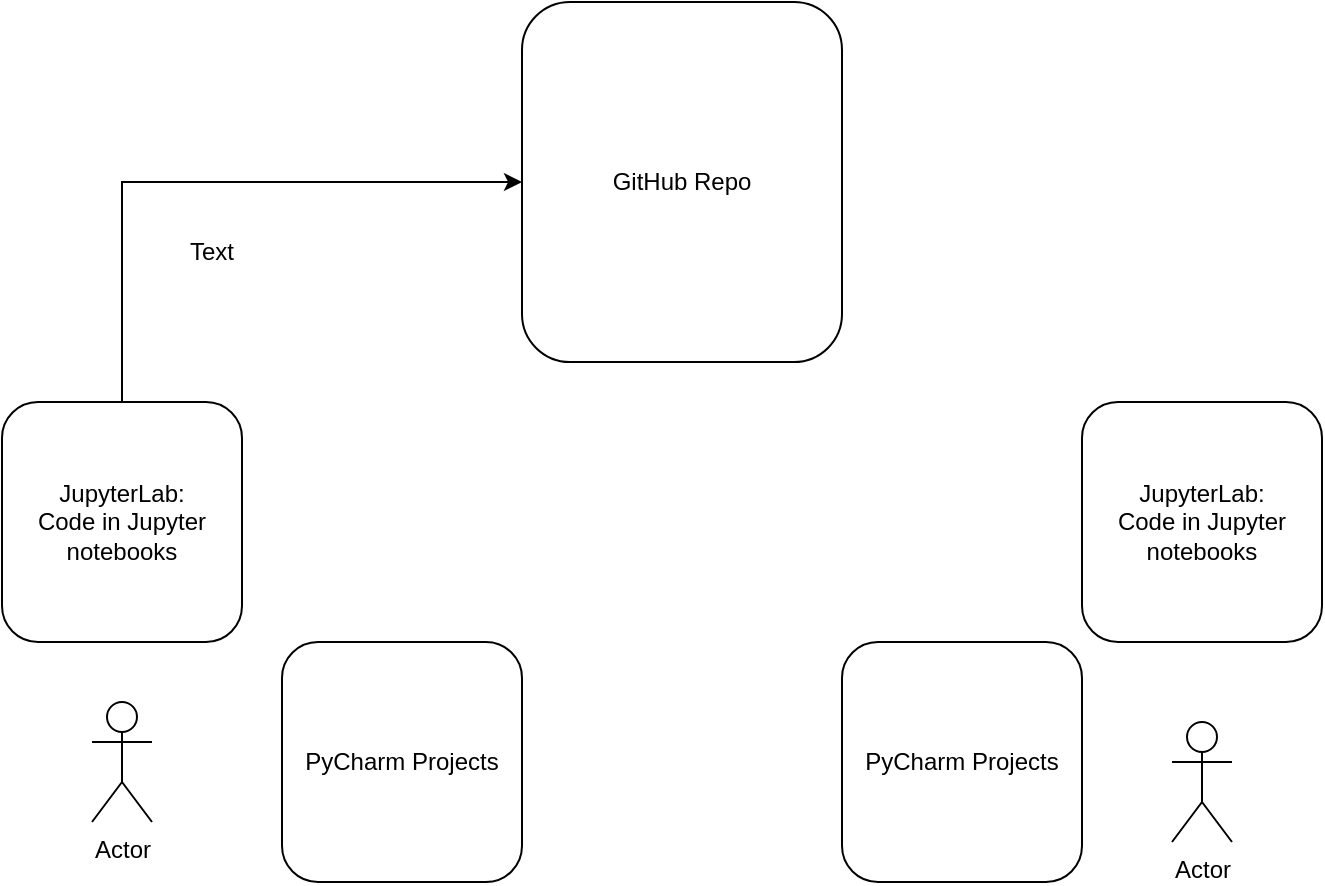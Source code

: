 <mxfile version="21.1.2" type="github">
  <diagram id="DeOqfH__FXBIrMnOBVjb" name="Страница 1">
    <mxGraphModel dx="1626" dy="767" grid="1" gridSize="10" guides="1" tooltips="1" connect="1" arrows="1" fold="1" page="1" pageScale="1" pageWidth="827" pageHeight="1169" math="0" shadow="0">
      <root>
        <mxCell id="0" />
        <mxCell id="1" parent="0" />
        <mxCell id="RV7DL-x7Y8xYj8IAAxq2-1" value="Actor" style="shape=umlActor;verticalLabelPosition=bottom;verticalAlign=top;html=1;outlineConnect=0;" vertex="1" parent="1">
          <mxGeometry x="65" y="430" width="30" height="60" as="geometry" />
        </mxCell>
        <mxCell id="RV7DL-x7Y8xYj8IAAxq2-14" style="edgeStyle=orthogonalEdgeStyle;rounded=0;orthogonalLoop=1;jettySize=auto;html=1;exitX=0.5;exitY=0;exitDx=0;exitDy=0;entryX=0;entryY=0.5;entryDx=0;entryDy=0;" edge="1" parent="1" source="RV7DL-x7Y8xYj8IAAxq2-2" target="RV7DL-x7Y8xYj8IAAxq2-3">
          <mxGeometry relative="1" as="geometry" />
        </mxCell>
        <mxCell id="RV7DL-x7Y8xYj8IAAxq2-2" value="JupyterLab:&lt;br&gt;Code in Jupyter notebooks" style="rounded=1;whiteSpace=wrap;html=1;" vertex="1" parent="1">
          <mxGeometry x="20" y="280" width="120" height="120" as="geometry" />
        </mxCell>
        <mxCell id="RV7DL-x7Y8xYj8IAAxq2-3" value="GitHub Repo" style="rounded=1;whiteSpace=wrap;html=1;" vertex="1" parent="1">
          <mxGeometry x="280" y="80" width="160" height="180" as="geometry" />
        </mxCell>
        <mxCell id="RV7DL-x7Y8xYj8IAAxq2-5" value="PyCharm Projects" style="rounded=1;whiteSpace=wrap;html=1;" vertex="1" parent="1">
          <mxGeometry x="160" y="400" width="120" height="120" as="geometry" />
        </mxCell>
        <mxCell id="RV7DL-x7Y8xYj8IAAxq2-10" value="Actor" style="shape=umlActor;verticalLabelPosition=bottom;verticalAlign=top;html=1;outlineConnect=0;" vertex="1" parent="1">
          <mxGeometry x="605" y="440" width="30" height="60" as="geometry" />
        </mxCell>
        <mxCell id="RV7DL-x7Y8xYj8IAAxq2-11" value="PyCharm Projects" style="rounded=1;whiteSpace=wrap;html=1;" vertex="1" parent="1">
          <mxGeometry x="440" y="400" width="120" height="120" as="geometry" />
        </mxCell>
        <mxCell id="RV7DL-x7Y8xYj8IAAxq2-12" value="JupyterLab:&lt;br&gt;Code in Jupyter notebooks" style="rounded=1;whiteSpace=wrap;html=1;" vertex="1" parent="1">
          <mxGeometry x="560" y="280" width="120" height="120" as="geometry" />
        </mxCell>
        <mxCell id="RV7DL-x7Y8xYj8IAAxq2-15" value="Text" style="text;html=1;strokeColor=none;fillColor=none;align=center;verticalAlign=middle;whiteSpace=wrap;rounded=0;" vertex="1" parent="1">
          <mxGeometry x="95" y="190" width="60" height="30" as="geometry" />
        </mxCell>
      </root>
    </mxGraphModel>
  </diagram>
</mxfile>
